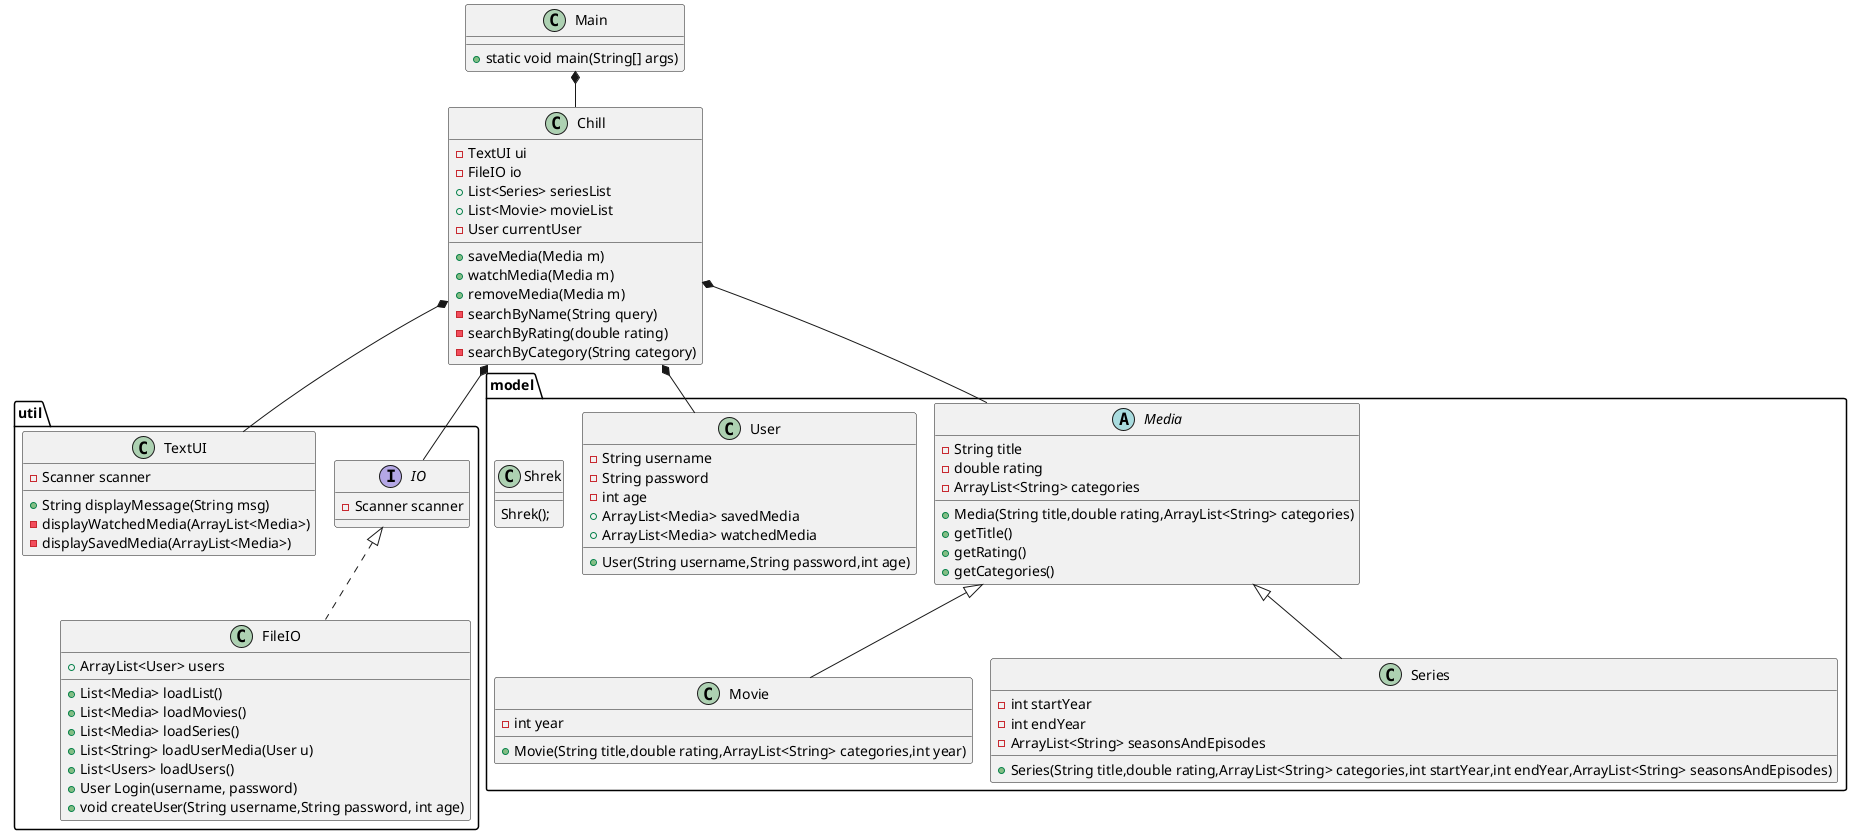 @startuml
'https://plantuml.com/class-diagram
!pragma layout smetana

class Main{
    +static void main(String[] args)
}

class Chill{
    -TextUI ui
    -FileIO io
    +List<Series> seriesList
    +List<Movie> movieList
    -User currentUser
    +saveMedia(Media m)
    +watchMedia(Media m)
    +removeMedia(Media m)
    -searchByName(String query)
    -searchByRating(double rating)
    -searchByCategory(String category)
}

package "util"{
    Interface IO{
        -Scanner scanner
    }

    class FileIO implements IO{
        +ArrayList<User> users
        +List<Media> loadList()
        +List<Media> loadMovies()
        +List<Media> loadSeries()
        +List<String> loadUserMedia(User u)
        +List<Users> loadUsers()
        +User Login(username, password)
        +void createUser(String username,String password, int age)

    }

    class TextUI{
        -Scanner scanner
        +String displayMessage(String msg)
        -displayWatchedMedia(ArrayList<Media>)
        -displaySavedMedia(ArrayList<Media>)
    }
}

package "model"{
    abstract class Media{
        -String title
        -double rating
        -ArrayList<String> categories
        +Media(String title,double rating,ArrayList<String> categories)
        +getTitle()
        +getRating()
        +getCategories()
    }

    class Movie extends Media{
        -int year
        +Movie(String title,double rating,ArrayList<String> categories,int year)
    }

    class Series extends Media{
        -int startYear
        -int endYear
        -ArrayList<String> seasonsAndEpisodes
        +Series(String title,double rating,ArrayList<String> categories,int startYear,int endYear,ArrayList<String> seasonsAndEpisodes)
    }

    class User{
        -String username
        -String password
        -int age
        +ArrayList<Media> savedMedia
        +ArrayList<Media> watchedMedia
        +User(String username,String password,int age)
    }
    class Shrek {
    Shrek();
    }
}

Main *-- Chill
Chill *-- TextUI
Chill *-- User
Chill *-- Media
Chill *-- IO


@enduml